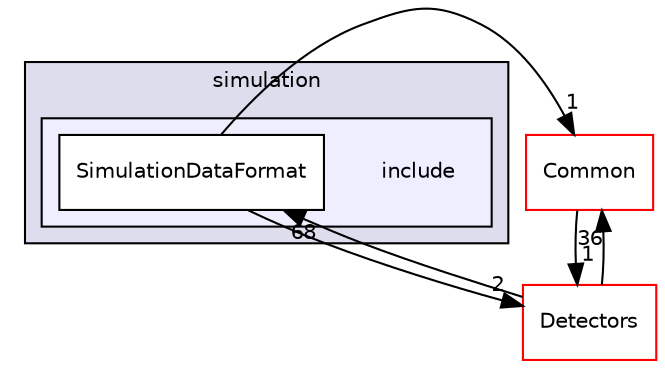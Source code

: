 digraph "/home/travis/build/AliceO2Group/AliceO2/DataFormats/simulation/include" {
  bgcolor=transparent;
  compound=true
  node [ fontsize="10", fontname="Helvetica"];
  edge [ labelfontsize="10", labelfontname="Helvetica"];
  subgraph clusterdir_047746f9f311f49446db9474b7431d0d {
    graph [ bgcolor="#ddddee", pencolor="black", label="simulation" fontname="Helvetica", fontsize="10", URL="dir_047746f9f311f49446db9474b7431d0d.html"]
  subgraph clusterdir_e977c6a9672cee72083a88d55f0ce0c6 {
    graph [ bgcolor="#eeeeff", pencolor="black", label="" URL="dir_e977c6a9672cee72083a88d55f0ce0c6.html"];
    dir_e977c6a9672cee72083a88d55f0ce0c6 [shape=plaintext label="include"];
    dir_af0e56203f4f35107f06f72cd061d1bf [shape=box label="SimulationDataFormat" color="black" fillcolor="white" style="filled" URL="dir_af0e56203f4f35107f06f72cd061d1bf.html"];
  }
  }
  dir_4ab6b4cc6a7edbff49100e9123df213f [shape=box label="Common" color="red" URL="dir_4ab6b4cc6a7edbff49100e9123df213f.html"];
  dir_051dca18e802f8e9474f2e30d29c04e0 [shape=box label="Detectors" color="red" URL="dir_051dca18e802f8e9474f2e30d29c04e0.html"];
  dir_af0e56203f4f35107f06f72cd061d1bf->dir_4ab6b4cc6a7edbff49100e9123df213f [headlabel="1", labeldistance=1.5 headhref="dir_000059_000016.html"];
  dir_af0e56203f4f35107f06f72cd061d1bf->dir_051dca18e802f8e9474f2e30d29c04e0 [headlabel="2", labeldistance=1.5 headhref="dir_000059_000072.html"];
  dir_4ab6b4cc6a7edbff49100e9123df213f->dir_051dca18e802f8e9474f2e30d29c04e0 [headlabel="1", labeldistance=1.5 headhref="dir_000016_000072.html"];
  dir_051dca18e802f8e9474f2e30d29c04e0->dir_af0e56203f4f35107f06f72cd061d1bf [headlabel="68", labeldistance=1.5 headhref="dir_000072_000059.html"];
  dir_051dca18e802f8e9474f2e30d29c04e0->dir_4ab6b4cc6a7edbff49100e9123df213f [headlabel="36", labeldistance=1.5 headhref="dir_000072_000016.html"];
}
